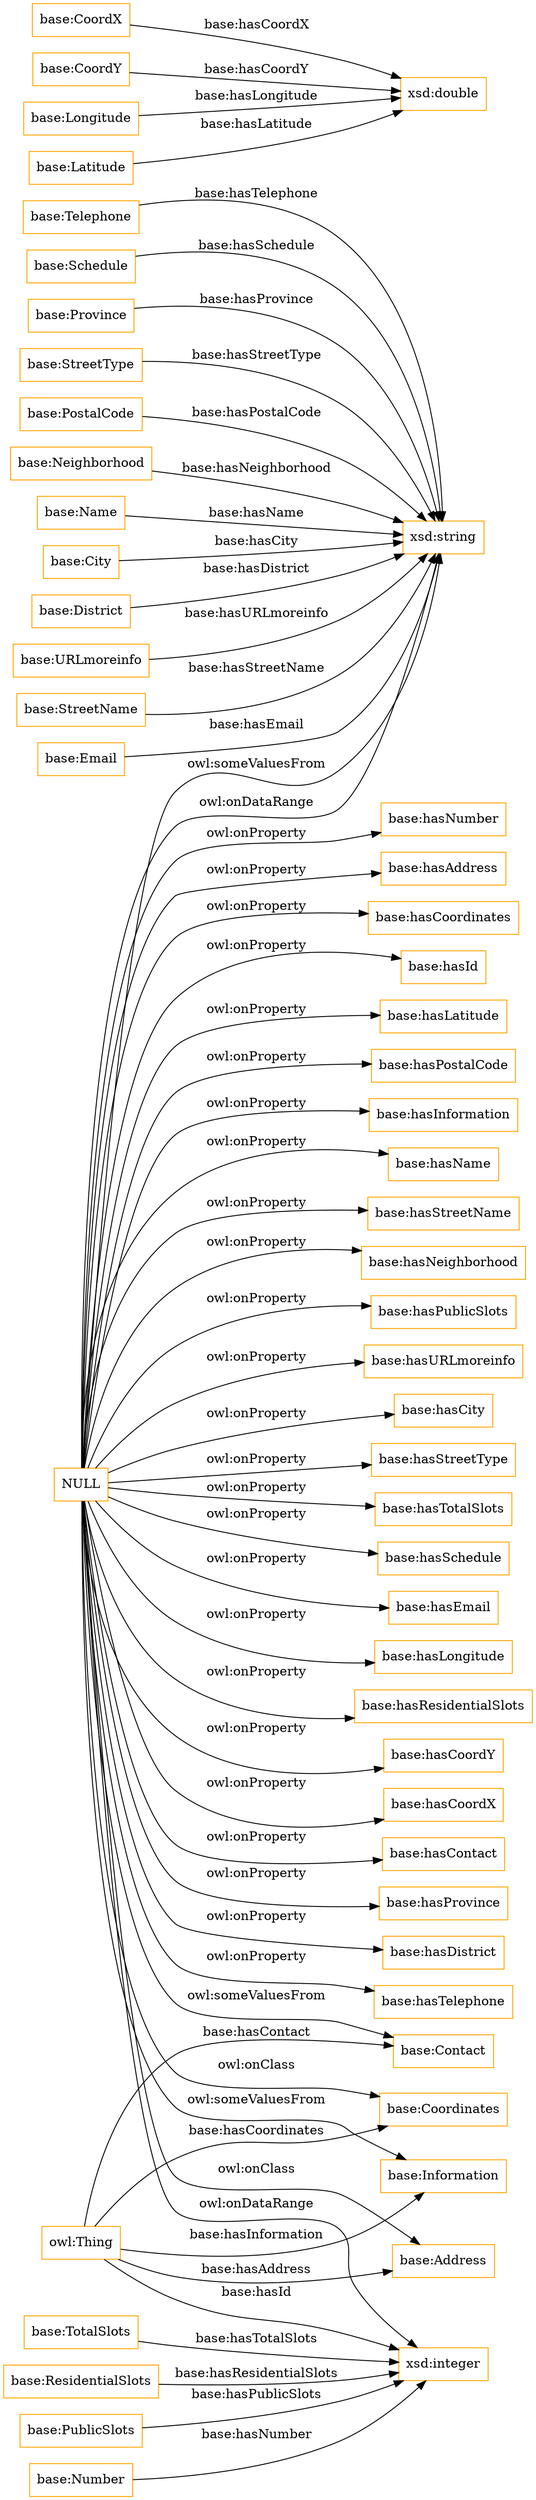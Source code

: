 digraph ar2dtool_diagram { 
rankdir=LR;
size="1501"
node [shape = rectangle, color="orange"]; "base:Telephone" "base:Schedule" "base:Province" "base:StreetType" "base:CoordX" "base:PostalCode" "base:Contact" "base:Neighborhood" "base:Name" "base:City" "base:District" "base:CoordY" "base:TotalSlots" "base:URLmoreinfo" "base:Address" "base:ResidentialSlots" "base:StreetName" "base:PublicSlots" "base:Coordinates" "base:Email" "base:Number" "base:Longitude" "base:Information" "base:Latitude" ; /*classes style*/
	"NULL" -> "base:hasResidentialSlots" [ label = "owl:onProperty" ];
	"NULL" -> "base:hasCoordY" [ label = "owl:onProperty" ];
	"NULL" -> "base:hasCoordX" [ label = "owl:onProperty" ];
	"NULL" -> "xsd:string" [ label = "owl:someValuesFrom" ];
	"NULL" -> "base:hasContact" [ label = "owl:onProperty" ];
	"NULL" -> "base:hasProvince" [ label = "owl:onProperty" ];
	"NULL" -> "xsd:integer" [ label = "owl:onDataRange" ];
	"NULL" -> "base:hasDistrict" [ label = "owl:onProperty" ];
	"NULL" -> "base:hasTelephone" [ label = "owl:onProperty" ];
	"NULL" -> "base:Contact" [ label = "owl:someValuesFrom" ];
	"NULL" -> "base:hasNumber" [ label = "owl:onProperty" ];
	"NULL" -> "base:hasAddress" [ label = "owl:onProperty" ];
	"NULL" -> "base:Coordinates" [ label = "owl:onClass" ];
	"NULL" -> "base:hasCoordinates" [ label = "owl:onProperty" ];
	"NULL" -> "base:hasId" [ label = "owl:onProperty" ];
	"NULL" -> "base:hasLatitude" [ label = "owl:onProperty" ];
	"NULL" -> "base:hasPostalCode" [ label = "owl:onProperty" ];
	"NULL" -> "base:hasInformation" [ label = "owl:onProperty" ];
	"NULL" -> "base:hasName" [ label = "owl:onProperty" ];
	"NULL" -> "base:hasStreetName" [ label = "owl:onProperty" ];
	"NULL" -> "base:hasNeighborhood" [ label = "owl:onProperty" ];
	"NULL" -> "base:hasPublicSlots" [ label = "owl:onProperty" ];
	"NULL" -> "xsd:string" [ label = "owl:onDataRange" ];
	"NULL" -> "base:hasURLmoreinfo" [ label = "owl:onProperty" ];
	"NULL" -> "base:hasCity" [ label = "owl:onProperty" ];
	"NULL" -> "base:hasStreetType" [ label = "owl:onProperty" ];
	"NULL" -> "base:hasTotalSlots" [ label = "owl:onProperty" ];
	"NULL" -> "base:hasSchedule" [ label = "owl:onProperty" ];
	"NULL" -> "base:hasEmail" [ label = "owl:onProperty" ];
	"NULL" -> "base:Information" [ label = "owl:someValuesFrom" ];
	"NULL" -> "base:Address" [ label = "owl:onClass" ];
	"NULL" -> "base:hasLongitude" [ label = "owl:onProperty" ];
	"owl:Thing" -> "base:Contact" [ label = "base:hasContact" ];
	"base:TotalSlots" -> "xsd:integer" [ label = "base:hasTotalSlots" ];
	"base:Name" -> "xsd:string" [ label = "base:hasName" ];
	"base:Latitude" -> "xsd:double" [ label = "base:hasLatitude" ];
	"base:Schedule" -> "xsd:string" [ label = "base:hasSchedule" ];
	"base:Telephone" -> "xsd:string" [ label = "base:hasTelephone" ];
	"owl:Thing" -> "xsd:integer" [ label = "base:hasId" ];
	"base:ResidentialSlots" -> "xsd:integer" [ label = "base:hasResidentialSlots" ];
	"base:StreetType" -> "xsd:string" [ label = "base:hasStreetType" ];
	"base:Number" -> "xsd:integer" [ label = "base:hasNumber" ];
	"base:City" -> "xsd:string" [ label = "base:hasCity" ];
	"owl:Thing" -> "base:Information" [ label = "base:hasInformation" ];
	"base:PublicSlots" -> "xsd:integer" [ label = "base:hasPublicSlots" ];
	"base:StreetName" -> "xsd:string" [ label = "base:hasStreetName" ];
	"owl:Thing" -> "base:Address" [ label = "base:hasAddress" ];
	"base:Province" -> "xsd:string" [ label = "base:hasProvince" ];
	"owl:Thing" -> "base:Coordinates" [ label = "base:hasCoordinates" ];
	"base:Longitude" -> "xsd:double" [ label = "base:hasLongitude" ];
	"base:CoordX" -> "xsd:double" [ label = "base:hasCoordX" ];
	"base:CoordY" -> "xsd:double" [ label = "base:hasCoordY" ];
	"base:District" -> "xsd:string" [ label = "base:hasDistrict" ];
	"base:PostalCode" -> "xsd:string" [ label = "base:hasPostalCode" ];
	"base:Email" -> "xsd:string" [ label = "base:hasEmail" ];
	"base:Neighborhood" -> "xsd:string" [ label = "base:hasNeighborhood" ];
	"base:URLmoreinfo" -> "xsd:string" [ label = "base:hasURLmoreinfo" ];

}
